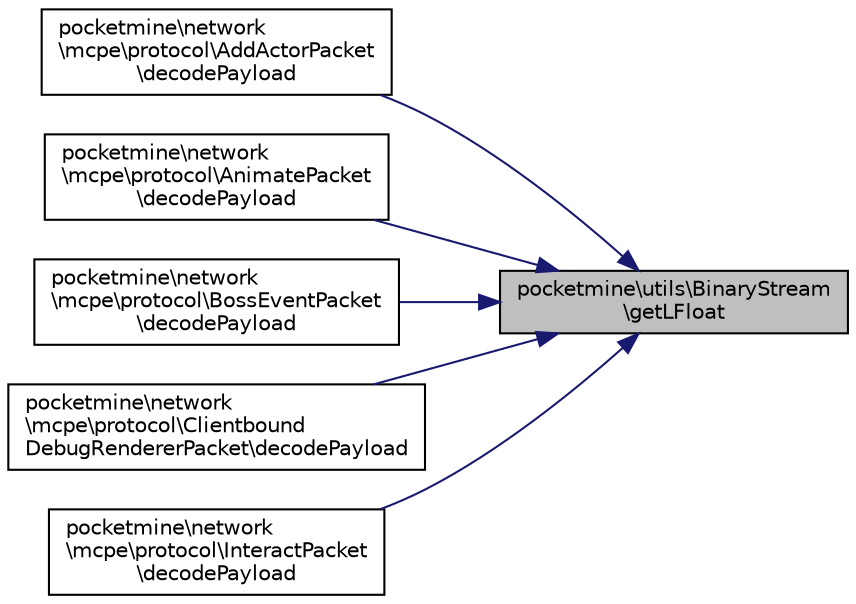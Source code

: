 digraph "pocketmine\utils\BinaryStream\getLFloat"
{
 // INTERACTIVE_SVG=YES
 // LATEX_PDF_SIZE
  edge [fontname="Helvetica",fontsize="10",labelfontname="Helvetica",labelfontsize="10"];
  node [fontname="Helvetica",fontsize="10",shape=record];
  rankdir="RL";
  Node1 [label="pocketmine\\utils\\BinaryStream\l\\getLFloat",height=0.2,width=0.4,color="black", fillcolor="grey75", style="filled", fontcolor="black",tooltip=" "];
  Node1 -> Node2 [dir="back",color="midnightblue",fontsize="10",style="solid",fontname="Helvetica"];
  Node2 [label="pocketmine\\network\l\\mcpe\\protocol\\AddActorPacket\l\\decodePayload",height=0.2,width=0.4,color="black", fillcolor="white", style="filled",URL="$d2/dd1/classpocketmine_1_1network_1_1mcpe_1_1protocol_1_1_add_actor_packet.html#a9bc03d23390132126c36b5653d46fee1",tooltip=" "];
  Node1 -> Node3 [dir="back",color="midnightblue",fontsize="10",style="solid",fontname="Helvetica"];
  Node3 [label="pocketmine\\network\l\\mcpe\\protocol\\AnimatePacket\l\\decodePayload",height=0.2,width=0.4,color="black", fillcolor="white", style="filled",URL="$d6/dcd/classpocketmine_1_1network_1_1mcpe_1_1protocol_1_1_animate_packet.html#ab82117b8714f0552c03e555e037a0919",tooltip=" "];
  Node1 -> Node4 [dir="back",color="midnightblue",fontsize="10",style="solid",fontname="Helvetica"];
  Node4 [label="pocketmine\\network\l\\mcpe\\protocol\\BossEventPacket\l\\decodePayload",height=0.2,width=0.4,color="black", fillcolor="white", style="filled",URL="$da/d87/classpocketmine_1_1network_1_1mcpe_1_1protocol_1_1_boss_event_packet.html#a915e8dcc7b734e14ecae04df68ee1c49",tooltip=" "];
  Node1 -> Node5 [dir="back",color="midnightblue",fontsize="10",style="solid",fontname="Helvetica"];
  Node5 [label="pocketmine\\network\l\\mcpe\\protocol\\Clientbound\lDebugRendererPacket\\decodePayload",height=0.2,width=0.4,color="black", fillcolor="white", style="filled",URL="$da/def/classpocketmine_1_1network_1_1mcpe_1_1protocol_1_1_clientbound_debug_renderer_packet.html#a8d0929b5aca9f36242af4c80eb99026a",tooltip=" "];
  Node1 -> Node6 [dir="back",color="midnightblue",fontsize="10",style="solid",fontname="Helvetica"];
  Node6 [label="pocketmine\\network\l\\mcpe\\protocol\\InteractPacket\l\\decodePayload",height=0.2,width=0.4,color="black", fillcolor="white", style="filled",URL="$d8/d05/classpocketmine_1_1network_1_1mcpe_1_1protocol_1_1_interact_packet.html#aadf90107c34bebd5e9d0c0b4a0265fb7",tooltip=" "];
}
